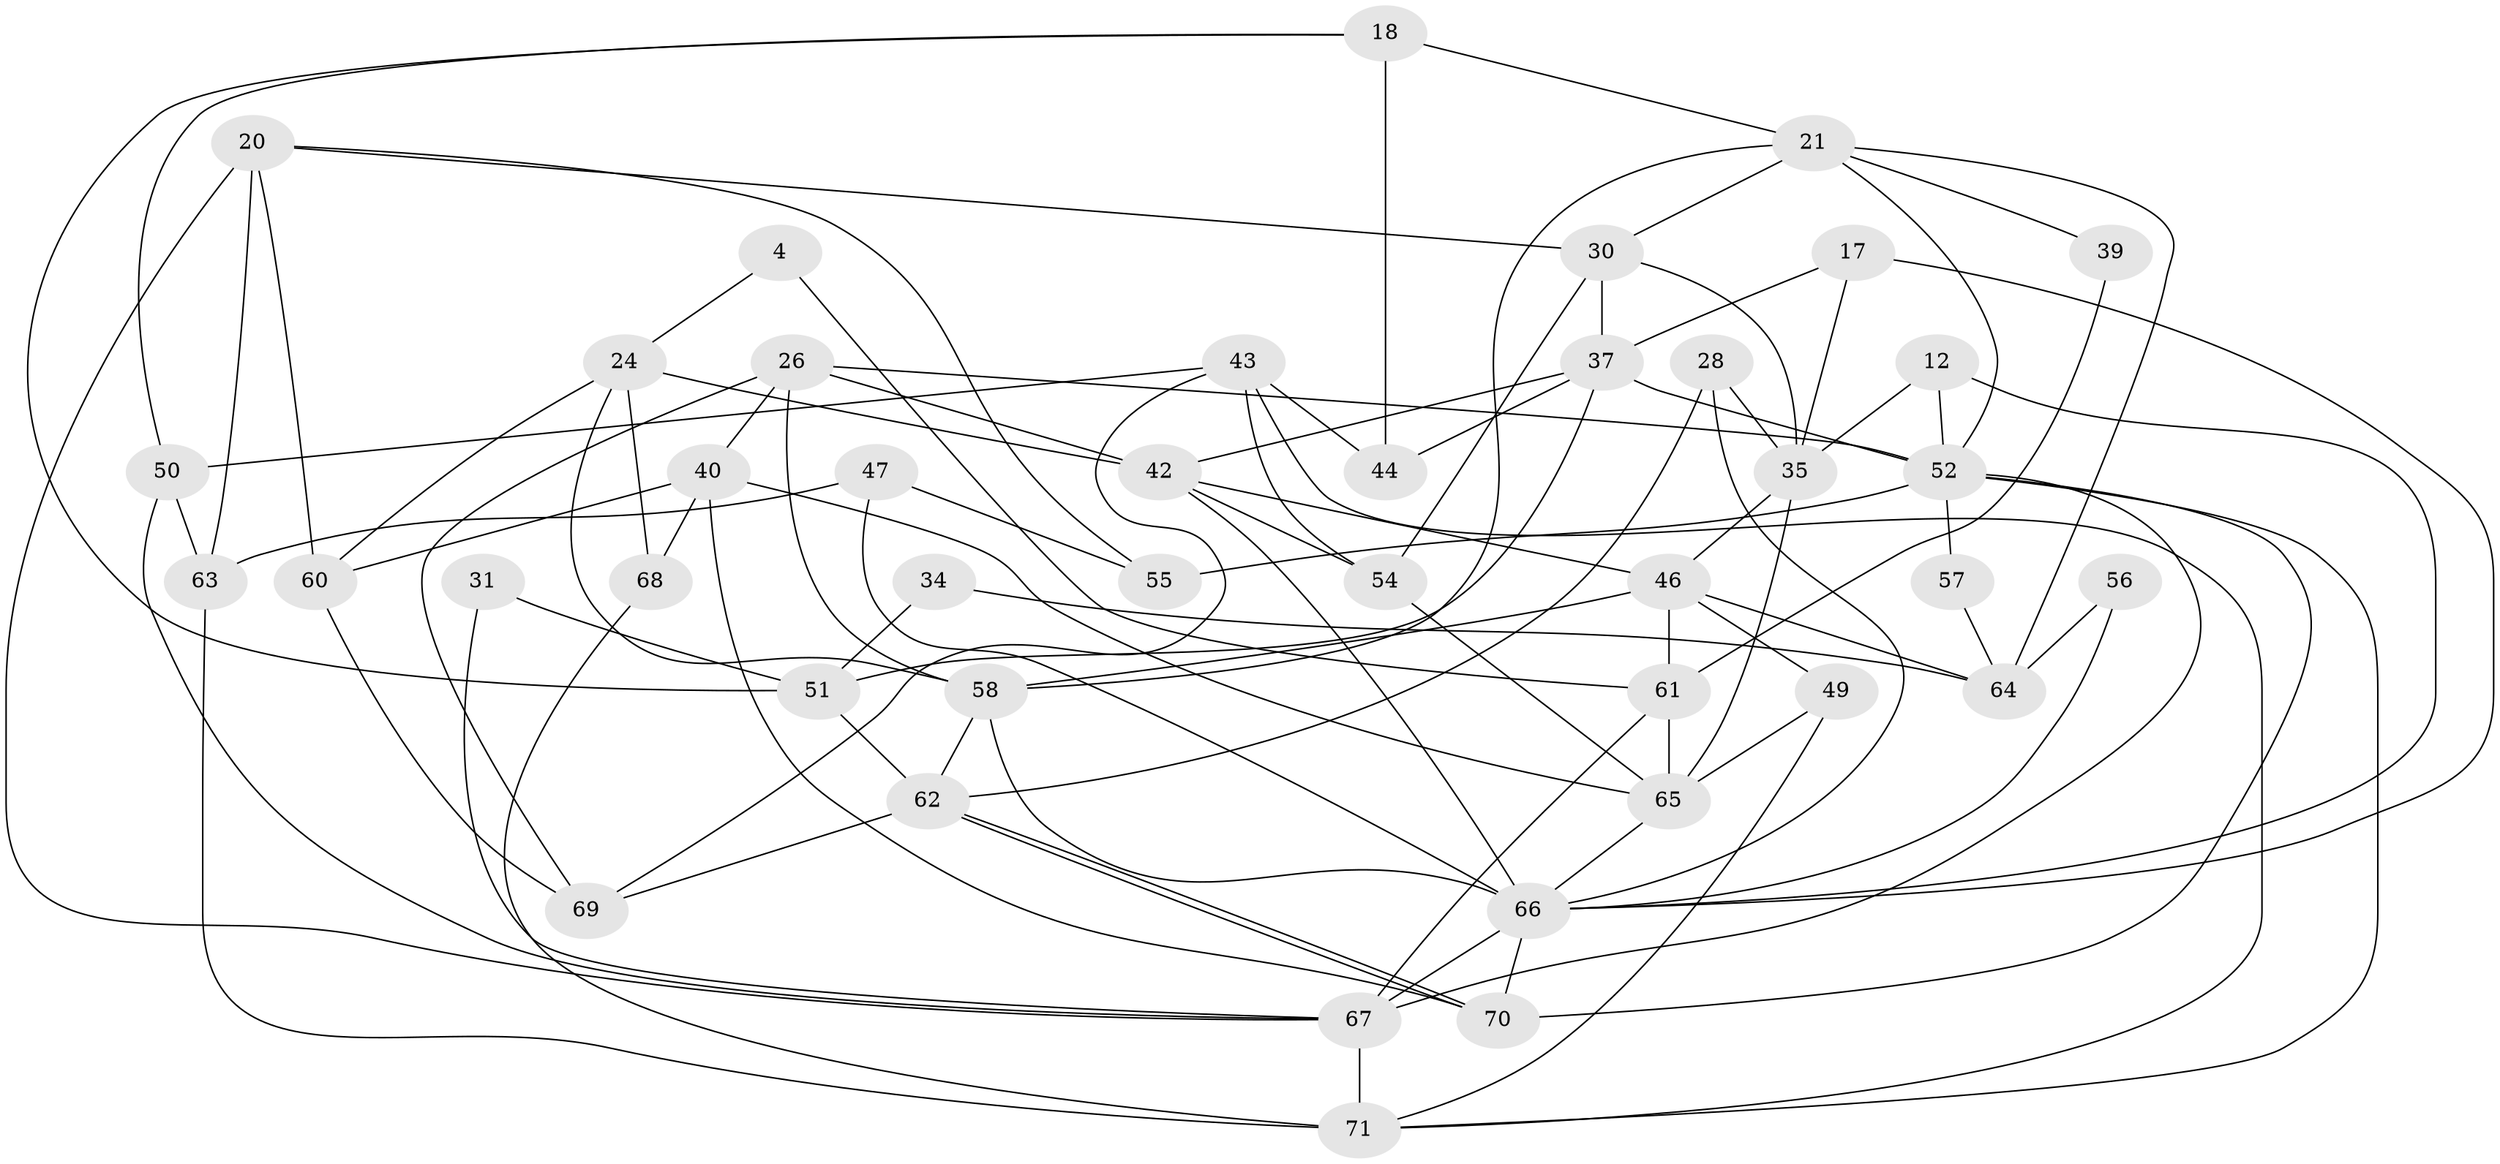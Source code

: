 // original degree distribution, {4: 0.2535211267605634, 7: 0.07042253521126761, 2: 0.15492957746478872, 5: 0.18309859154929578, 3: 0.2535211267605634, 6: 0.08450704225352113}
// Generated by graph-tools (version 1.1) at 2025/55/03/04/25 21:55:11]
// undirected, 42 vertices, 95 edges
graph export_dot {
graph [start="1"]
  node [color=gray90,style=filled];
  4;
  12;
  17 [super="+16"];
  18 [super="+7"];
  20 [super="+6"];
  21 [super="+3+19"];
  24 [super="+14"];
  26 [super="+23"];
  28;
  30 [super="+25"];
  31;
  34;
  35 [super="+15"];
  37 [super="+32"];
  39;
  40;
  42 [super="+36"];
  43 [super="+27"];
  44;
  46 [super="+5"];
  47;
  49;
  50;
  51;
  52 [super="+22+9"];
  54 [super="+13"];
  55;
  56;
  57;
  58 [super="+11"];
  60 [super="+1"];
  61 [super="+29"];
  62;
  63 [super="+53"];
  64;
  65 [super="+33+41"];
  66 [super="+48+8"];
  67 [super="+10+45"];
  68;
  69;
  70 [super="+59"];
  71 [super="+38"];
  4 -- 24;
  4 -- 61;
  12 -- 35;
  12 -- 66;
  12 -- 52;
  17 -- 37;
  17 -- 66;
  17 -- 35;
  18 -- 51;
  18 -- 44;
  18 -- 50;
  18 -- 21 [weight=2];
  20 -- 55;
  20 -- 63 [weight=2];
  20 -- 60;
  20 -- 67 [weight=2];
  20 -- 30;
  21 -- 52;
  21 -- 39 [weight=2];
  21 -- 64;
  21 -- 58;
  21 -- 30;
  24 -- 60 [weight=2];
  24 -- 42 [weight=2];
  24 -- 68;
  24 -- 58;
  26 -- 52;
  26 -- 69;
  26 -- 58;
  26 -- 40;
  26 -- 42;
  28 -- 62;
  28 -- 35;
  28 -- 66;
  30 -- 35;
  30 -- 37;
  30 -- 54;
  31 -- 51;
  31 -- 67;
  34 -- 51;
  34 -- 64;
  35 -- 46 [weight=2];
  35 -- 65 [weight=2];
  37 -- 44;
  37 -- 52 [weight=2];
  37 -- 51;
  37 -- 42;
  39 -- 61;
  40 -- 70;
  40 -- 60;
  40 -- 68;
  40 -- 65;
  42 -- 46;
  42 -- 66;
  42 -- 54;
  43 -- 54;
  43 -- 44;
  43 -- 50;
  43 -- 69;
  43 -- 71;
  46 -- 49;
  46 -- 58;
  46 -- 64;
  46 -- 61;
  47 -- 55;
  47 -- 63;
  47 -- 66;
  49 -- 65 [weight=2];
  49 -- 71;
  50 -- 63;
  50 -- 67;
  51 -- 62;
  52 -- 55;
  52 -- 71;
  52 -- 70;
  52 -- 67;
  52 -- 57;
  54 -- 65;
  56 -- 66;
  56 -- 64;
  57 -- 64;
  58 -- 62;
  58 -- 66 [weight=2];
  60 -- 69;
  61 -- 65 [weight=2];
  61 -- 67;
  62 -- 70;
  62 -- 70;
  62 -- 69;
  63 -- 71;
  65 -- 66 [weight=2];
  66 -- 70 [weight=2];
  66 -- 67 [weight=2];
  67 -- 71 [weight=2];
  68 -- 71;
}
